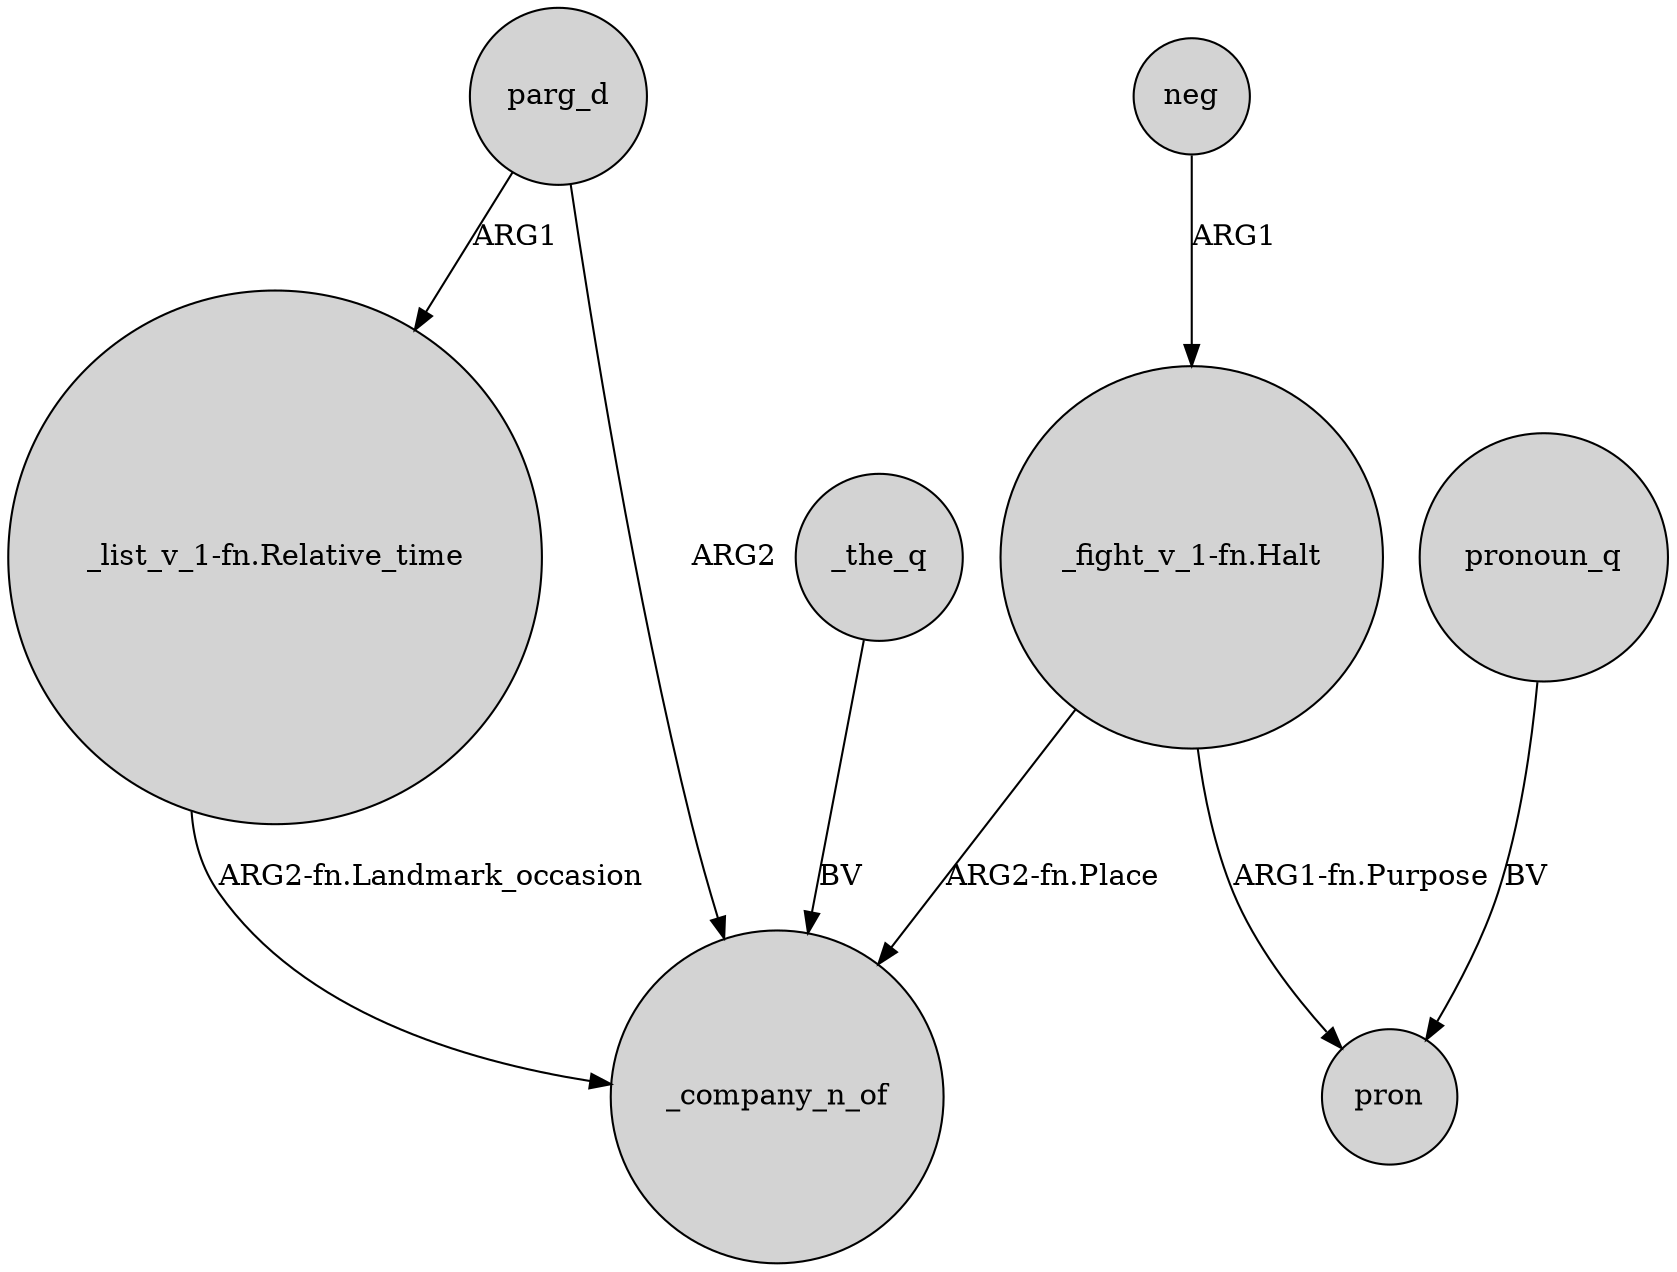 digraph {
	node [shape=circle style=filled]
	parg_d -> _company_n_of [label=ARG2]
	parg_d -> "_list_v_1-fn.Relative_time" [label=ARG1]
	"_fight_v_1-fn.Halt" -> pron [label="ARG1-fn.Purpose"]
	neg -> "_fight_v_1-fn.Halt" [label=ARG1]
	_the_q -> _company_n_of [label=BV]
	"_fight_v_1-fn.Halt" -> _company_n_of [label="ARG2-fn.Place"]
	pronoun_q -> pron [label=BV]
	"_list_v_1-fn.Relative_time" -> _company_n_of [label="ARG2-fn.Landmark_occasion"]
}
